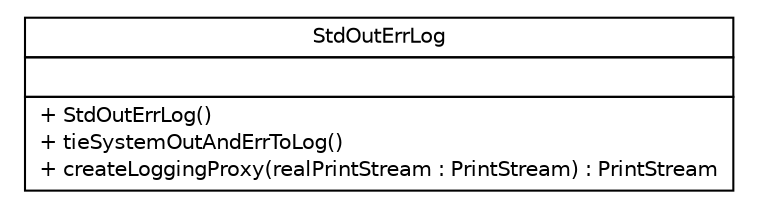 #!/usr/local/bin/dot
#
# Class diagram 
# Generated by UMLGraph version 5.1 (http://www.umlgraph.org/)
#

digraph G {
	edge [fontname="Helvetica",fontsize=10,labelfontname="Helvetica",labelfontsize=10];
	node [fontname="Helvetica",fontsize=10,shape=plaintext];
	nodesep=0.25;
	ranksep=0.5;
	// com.connectlife.coreserver.tools.errormanagement.StdOutErrLog
	c58 [label=<<table title="com.connectlife.coreserver.tools.errormanagement.StdOutErrLog" border="0" cellborder="1" cellspacing="0" cellpadding="2" port="p" href="./StdOutErrLog.html">
		<tr><td><table border="0" cellspacing="0" cellpadding="1">
<tr><td align="center" balign="center"> StdOutErrLog </td></tr>
		</table></td></tr>
		<tr><td><table border="0" cellspacing="0" cellpadding="1">
<tr><td align="left" balign="left">  </td></tr>
		</table></td></tr>
		<tr><td><table border="0" cellspacing="0" cellpadding="1">
<tr><td align="left" balign="left"> + StdOutErrLog() </td></tr>
<tr><td align="left" balign="left"> + tieSystemOutAndErrToLog() </td></tr>
<tr><td align="left" balign="left"> + createLoggingProxy(realPrintStream : PrintStream) : PrintStream </td></tr>
		</table></td></tr>
		</table>>, fontname="Helvetica", fontcolor="black", fontsize=10.0];
}

